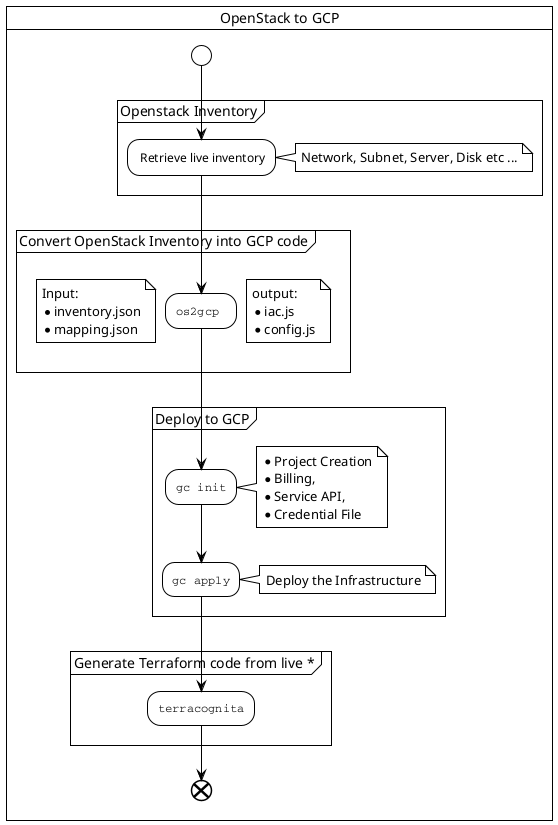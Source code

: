 @startuml OpenStack2GCP
!theme plain

skinparam svgLinkTarget _blank

card "OpenStack to GCP" {
start

partition "Openstack Inventory" {
: Retrieve live inventory;
note right
Network, Subnet, Server, Disk etc ...
end note
}

partition "Convert OpenStack Inventory into GCP code" {
  :""os2gcp "";
note left
Input: 
* inventory.json
* mapping.json
end note
note right
output: 
* iac.js
* config.js
end note
}

partition "Deploy to GCP" {
  :""gc init"";
note right
* Project Creation
* Billing, 
* Service API,
* Credential File 
end note
:""gc apply"";
note right
Deploy the Infrastructure
end note
}

partition "Generate Terraform code from live *" {
  :""terracognita"";
}

end
}
@enduml
